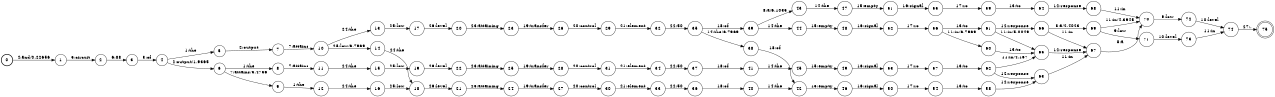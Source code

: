 digraph FST {
rankdir = LR;
size = "8.5,11";
label = "";
center = 1;
orientation = Portrait;
ranksep = "0.4";
nodesep = "0.25";
0 [label = "0", shape = circle, style = bold, fontsize = 14]
	0 -> 1 [label = "4:and/0.22656", fontsize = 14];
1 [label = "1", shape = circle, style = solid, fontsize = 14]
	1 -> 2 [label = "5:circuit", fontsize = 14];
2 [label = "2", shape = circle, style = solid, fontsize = 14]
	2 -> 3 [label = "6:88", fontsize = 14];
3 [label = "3", shape = circle, style = solid, fontsize = 14]
	3 -> 4 [label = "3:of", fontsize = 14];
4 [label = "4", shape = circle, style = solid, fontsize = 14]
	4 -> 5 [label = "1:the", fontsize = 14];
	4 -> 6 [label = "2:output/1.9365", fontsize = 14];
5 [label = "5", shape = circle, style = solid, fontsize = 14]
	5 -> 7 [label = "2:output", fontsize = 14];
6 [label = "6", shape = circle, style = solid, fontsize = 14]
	6 -> 8 [label = "1:the", fontsize = 14];
	6 -> 9 [label = "7:attains/3.4736", fontsize = 14];
7 [label = "7", shape = circle, style = solid, fontsize = 14]
	7 -> 10 [label = "7:attains", fontsize = 14];
8 [label = "8", shape = circle, style = solid, fontsize = 14]
	8 -> 11 [label = "7:attains", fontsize = 14];
9 [label = "9", shape = circle, style = solid, fontsize = 14]
	9 -> 12 [label = "1:the", fontsize = 14];
10 [label = "10", shape = circle, style = solid, fontsize = 14]
	10 -> 13 [label = "24:the", fontsize = 14];
	10 -> 14 [label = "25:low/6.7969", fontsize = 14];
11 [label = "11", shape = circle, style = solid, fontsize = 14]
	11 -> 15 [label = "24:the", fontsize = 14];
12 [label = "12", shape = circle, style = solid, fontsize = 14]
	12 -> 16 [label = "24:the", fontsize = 14];
13 [label = "13", shape = circle, style = solid, fontsize = 14]
	13 -> 17 [label = "25:low", fontsize = 14];
14 [label = "14", shape = circle, style = solid, fontsize = 14]
	14 -> 18 [label = "24:the", fontsize = 14];
15 [label = "15", shape = circle, style = solid, fontsize = 14]
	15 -> 19 [label = "25:low", fontsize = 14];
16 [label = "16", shape = circle, style = solid, fontsize = 14]
	16 -> 18 [label = "25:low", fontsize = 14];
17 [label = "17", shape = circle, style = solid, fontsize = 14]
	17 -> 20 [label = "26:level", fontsize = 14];
18 [label = "18", shape = circle, style = solid, fontsize = 14]
	18 -> 21 [label = "26:level", fontsize = 14];
19 [label = "19", shape = circle, style = solid, fontsize = 14]
	19 -> 22 [label = "26:level", fontsize = 14];
20 [label = "20", shape = circle, style = solid, fontsize = 14]
	20 -> 23 [label = "23:attaining", fontsize = 14];
21 [label = "21", shape = circle, style = solid, fontsize = 14]
	21 -> 24 [label = "23:attaining", fontsize = 14];
22 [label = "22", shape = circle, style = solid, fontsize = 14]
	22 -> 25 [label = "23:attaining", fontsize = 14];
23 [label = "23", shape = circle, style = solid, fontsize = 14]
	23 -> 26 [label = "19:transfer", fontsize = 14];
24 [label = "24", shape = circle, style = solid, fontsize = 14]
	24 -> 27 [label = "19:transfer", fontsize = 14];
25 [label = "25", shape = circle, style = solid, fontsize = 14]
	25 -> 28 [label = "19:transfer", fontsize = 14];
26 [label = "26", shape = circle, style = solid, fontsize = 14]
	26 -> 29 [label = "20:control", fontsize = 14];
27 [label = "27", shape = circle, style = solid, fontsize = 14]
	27 -> 30 [label = "20:control", fontsize = 14];
28 [label = "28", shape = circle, style = solid, fontsize = 14]
	28 -> 31 [label = "20:control", fontsize = 14];
29 [label = "29", shape = circle, style = solid, fontsize = 14]
	29 -> 32 [label = "21:element", fontsize = 14];
30 [label = "30", shape = circle, style = solid, fontsize = 14]
	30 -> 33 [label = "21:element", fontsize = 14];
31 [label = "31", shape = circle, style = solid, fontsize = 14]
	31 -> 34 [label = "21:element", fontsize = 14];
32 [label = "32", shape = circle, style = solid, fontsize = 14]
	32 -> 35 [label = "22:50", fontsize = 14];
33 [label = "33", shape = circle, style = solid, fontsize = 14]
	33 -> 36 [label = "22:50", fontsize = 14];
34 [label = "34", shape = circle, style = solid, fontsize = 14]
	34 -> 37 [label = "22:50", fontsize = 14];
35 [label = "35", shape = circle, style = solid, fontsize = 14]
	35 -> 38 [label = "14:the/6.7969", fontsize = 14];
	35 -> 39 [label = "18:of", fontsize = 14];
36 [label = "36", shape = circle, style = solid, fontsize = 14]
	36 -> 40 [label = "18:of", fontsize = 14];
37 [label = "37", shape = circle, style = solid, fontsize = 14]
	37 -> 41 [label = "18:of", fontsize = 14];
38 [label = "38", shape = circle, style = solid, fontsize = 14]
	38 -> 42 [label = "18:of", fontsize = 14];
39 [label = "39", shape = circle, style = solid, fontsize = 14]
	39 -> 44 [label = "14:the", fontsize = 14];
	39 -> 43 [label = "8:a/6.1035", fontsize = 14];
40 [label = "40", shape = circle, style = solid, fontsize = 14]
	40 -> 42 [label = "14:the", fontsize = 14];
41 [label = "41", shape = circle, style = solid, fontsize = 14]
	41 -> 45 [label = "14:the", fontsize = 14];
42 [label = "42", shape = circle, style = solid, fontsize = 14]
	42 -> 46 [label = "15:empty", fontsize = 14];
43 [label = "43", shape = circle, style = solid, fontsize = 14]
	43 -> 47 [label = "14:the", fontsize = 14];
44 [label = "44", shape = circle, style = solid, fontsize = 14]
	44 -> 48 [label = "15:empty", fontsize = 14];
45 [label = "45", shape = circle, style = solid, fontsize = 14]
	45 -> 49 [label = "15:empty", fontsize = 14];
46 [label = "46", shape = circle, style = solid, fontsize = 14]
	46 -> 50 [label = "16:signal", fontsize = 14];
47 [label = "47", shape = circle, style = solid, fontsize = 14]
	47 -> 51 [label = "15:empty", fontsize = 14];
48 [label = "48", shape = circle, style = solid, fontsize = 14]
	48 -> 52 [label = "16:signal", fontsize = 14];
49 [label = "49", shape = circle, style = solid, fontsize = 14]
	49 -> 53 [label = "16:signal", fontsize = 14];
50 [label = "50", shape = circle, style = solid, fontsize = 14]
	50 -> 54 [label = "17:ro", fontsize = 14];
51 [label = "51", shape = circle, style = solid, fontsize = 14]
	51 -> 55 [label = "16:signal", fontsize = 14];
52 [label = "52", shape = circle, style = solid, fontsize = 14]
	52 -> 56 [label = "17:ro", fontsize = 14];
53 [label = "53", shape = circle, style = solid, fontsize = 14]
	53 -> 57 [label = "17:ro", fontsize = 14];
54 [label = "54", shape = circle, style = solid, fontsize = 14]
	54 -> 58 [label = "13:to", fontsize = 14];
55 [label = "55", shape = circle, style = solid, fontsize = 14]
	55 -> 59 [label = "17:ro", fontsize = 14];
56 [label = "56", shape = circle, style = solid, fontsize = 14]
	56 -> 60 [label = "11:in/6.7969", fontsize = 14];
	56 -> 61 [label = "13:to", fontsize = 14];
57 [label = "57", shape = circle, style = solid, fontsize = 14]
	57 -> 62 [label = "13:to", fontsize = 14];
58 [label = "58", shape = circle, style = solid, fontsize = 14]
	58 -> 63 [label = "12:response", fontsize = 14];
59 [label = "59", shape = circle, style = solid, fontsize = 14]
	59 -> 64 [label = "13:to", fontsize = 14];
60 [label = "60", shape = circle, style = solid, fontsize = 14]
	60 -> 65 [label = "13:to", fontsize = 14];
61 [label = "61", shape = circle, style = solid, fontsize = 14]
	61 -> 65 [label = "11:in/5.0049", fontsize = 14];
	61 -> 66 [label = "12:response", fontsize = 14];
62 [label = "62", shape = circle, style = solid, fontsize = 14]
	62 -> 65 [label = "11:in/4.167", fontsize = 14];
	62 -> 63 [label = "12:response", fontsize = 14];
63 [label = "63", shape = circle, style = solid, fontsize = 14]
	63 -> 67 [label = "11:in", fontsize = 14];
64 [label = "64", shape = circle, style = solid, fontsize = 14]
	64 -> 68 [label = "12:response", fontsize = 14];
65 [label = "65", shape = circle, style = solid, fontsize = 14]
	65 -> 67 [label = "12:response", fontsize = 14];
66 [label = "66", shape = circle, style = solid, fontsize = 14]
	66 -> 69 [label = "8:a/2.4023", fontsize = 14];
	66 -> 67 [label = "11:in", fontsize = 14];
67 [label = "67", shape = circle, style = solid, fontsize = 14]
	67 -> 70 [label = "8:a", fontsize = 14];
68 [label = "68", shape = circle, style = solid, fontsize = 14]
	68 -> 70 [label = "11:in", fontsize = 14];
69 [label = "69", shape = circle, style = solid, fontsize = 14]
	69 -> 70 [label = "11:in/4.3945", fontsize = 14];
	69 -> 71 [label = "9:low", fontsize = 14];
70 [label = "70", shape = circle, style = solid, fontsize = 14]
	70 -> 72 [label = "9:low", fontsize = 14];
71 [label = "71", shape = circle, style = solid, fontsize = 14]
	71 -> 73 [label = "10:level", fontsize = 14];
72 [label = "72", shape = circle, style = solid, fontsize = 14]
	72 -> 74 [label = "10:level", fontsize = 14];
73 [label = "73", shape = circle, style = solid, fontsize = 14]
	73 -> 74 [label = "11:in", fontsize = 14];
74 [label = "74", shape = circle, style = solid, fontsize = 14]
	74 -> 75 [label = "27:.", fontsize = 14];
75 [label = "75", shape = doublecircle, style = solid, fontsize = 14]
}
